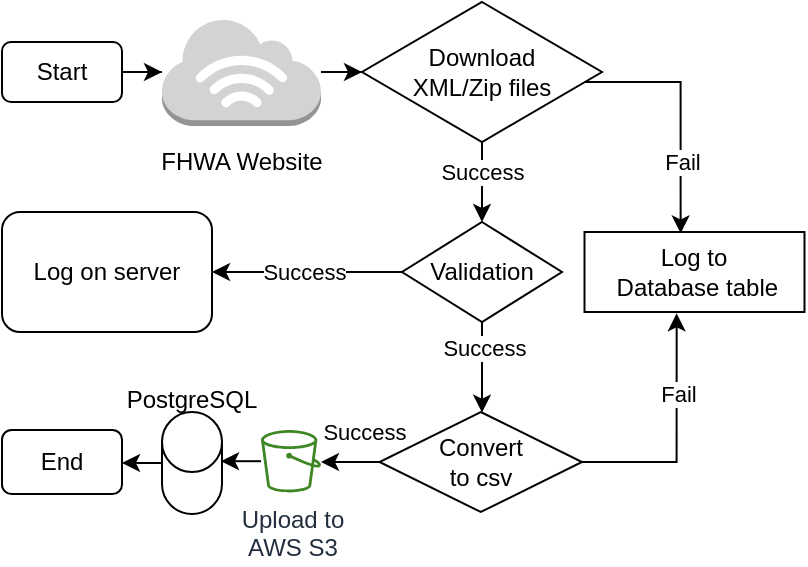 <mxfile version="21.2.4" type="github">
  <diagram name="Page-1" id="Ute1aCPzgfMwWKsMdvKK">
    <mxGraphModel dx="1034" dy="430" grid="1" gridSize="10" guides="1" tooltips="1" connect="1" arrows="1" fold="1" page="1" pageScale="1" pageWidth="1600" pageHeight="1200" math="0" shadow="0">
      <root>
        <mxCell id="0" />
        <mxCell id="1" parent="0" />
        <mxCell id="agDRnTZanuVhSQsMpSvM-18" value="" style="edgeStyle=orthogonalEdgeStyle;rounded=0;orthogonalLoop=1;jettySize=auto;html=1;" parent="1" source="agDRnTZanuVhSQsMpSvM-1" target="agDRnTZanuVhSQsMpSvM-6" edge="1">
          <mxGeometry relative="1" as="geometry" />
        </mxCell>
        <mxCell id="agDRnTZanuVhSQsMpSvM-1" value="Start" style="rounded=1;whiteSpace=wrap;html=1;" parent="1" vertex="1">
          <mxGeometry x="120" y="585" width="60" height="30" as="geometry" />
        </mxCell>
        <mxCell id="agDRnTZanuVhSQsMpSvM-19" value="" style="edgeStyle=orthogonalEdgeStyle;rounded=0;orthogonalLoop=1;jettySize=auto;html=1;" parent="1" source="agDRnTZanuVhSQsMpSvM-6" target="agDRnTZanuVhSQsMpSvM-7" edge="1">
          <mxGeometry relative="1" as="geometry" />
        </mxCell>
        <mxCell id="agDRnTZanuVhSQsMpSvM-6" value="" style="outlineConnect=0;dashed=0;verticalLabelPosition=bottom;verticalAlign=top;align=center;html=1;shape=mxgraph.aws3.internet_3;fillColor=#D2D3D3;gradientColor=none;" parent="1" vertex="1">
          <mxGeometry x="200" y="573" width="79.5" height="54" as="geometry" />
        </mxCell>
        <mxCell id="agDRnTZanuVhSQsMpSvM-23" value="" style="edgeStyle=orthogonalEdgeStyle;rounded=0;orthogonalLoop=1;jettySize=auto;html=1;" parent="1" source="agDRnTZanuVhSQsMpSvM-7" target="agDRnTZanuVhSQsMpSvM-8" edge="1">
          <mxGeometry relative="1" as="geometry">
            <Array as="points">
              <mxPoint x="360" y="670" />
              <mxPoint x="360" y="670" />
            </Array>
          </mxGeometry>
        </mxCell>
        <mxCell id="agDRnTZanuVhSQsMpSvM-41" value="Success" style="edgeLabel;html=1;align=center;verticalAlign=middle;resizable=0;points=[];" parent="agDRnTZanuVhSQsMpSvM-23" vertex="1" connectable="0">
          <mxGeometry x="-0.343" y="-1" relative="1" as="geometry">
            <mxPoint x="1" y="2" as="offset" />
          </mxGeometry>
        </mxCell>
        <mxCell id="agDRnTZanuVhSQsMpSvM-35" value="" style="edgeStyle=orthogonalEdgeStyle;rounded=0;orthogonalLoop=1;jettySize=auto;html=1;entryX=0.437;entryY=0.017;entryDx=0;entryDy=0;entryPerimeter=0;" parent="1" target="agDRnTZanuVhSQsMpSvM-34" edge="1">
          <mxGeometry relative="1" as="geometry">
            <Array as="points">
              <mxPoint x="459" y="605" />
            </Array>
            <mxPoint x="380" y="605" as="sourcePoint" />
            <mxPoint x="460" y="685" as="targetPoint" />
          </mxGeometry>
        </mxCell>
        <mxCell id="agDRnTZanuVhSQsMpSvM-40" value="Fail" style="edgeLabel;html=1;align=center;verticalAlign=middle;resizable=0;points=[];" parent="agDRnTZanuVhSQsMpSvM-35" vertex="1" connectable="0">
          <mxGeometry x="-0.057" y="-8" relative="1" as="geometry">
            <mxPoint x="7" y="32" as="offset" />
          </mxGeometry>
        </mxCell>
        <mxCell id="agDRnTZanuVhSQsMpSvM-7" value="Download &lt;br&gt;XML/Zip files" style="rhombus;whiteSpace=wrap;html=1;" parent="1" vertex="1">
          <mxGeometry x="300" y="565" width="120" height="70" as="geometry" />
        </mxCell>
        <mxCell id="agDRnTZanuVhSQsMpSvM-25" value="" style="edgeStyle=orthogonalEdgeStyle;rounded=0;orthogonalLoop=1;jettySize=auto;html=1;" parent="1" source="agDRnTZanuVhSQsMpSvM-8" target="agDRnTZanuVhSQsMpSvM-9" edge="1">
          <mxGeometry relative="1" as="geometry">
            <Array as="points">
              <mxPoint x="398" y="800" />
              <mxPoint x="398" y="800" />
            </Array>
          </mxGeometry>
        </mxCell>
        <mxCell id="agDRnTZanuVhSQsMpSvM-42" value="Success" style="edgeLabel;html=1;align=center;verticalAlign=middle;resizable=0;points=[];" parent="agDRnTZanuVhSQsMpSvM-25" vertex="1" connectable="0">
          <mxGeometry x="0.315" y="-2" relative="1" as="geometry">
            <mxPoint x="3" y="-17" as="offset" />
          </mxGeometry>
        </mxCell>
        <mxCell id="agDRnTZanuVhSQsMpSvM-37" value="" style="edgeStyle=orthogonalEdgeStyle;rounded=0;orthogonalLoop=1;jettySize=auto;html=1;" parent="1" source="agDRnTZanuVhSQsMpSvM-8" target="agDRnTZanuVhSQsMpSvM-10" edge="1">
          <mxGeometry relative="1" as="geometry" />
        </mxCell>
        <mxCell id="agDRnTZanuVhSQsMpSvM-50" value="Success" style="edgeLabel;html=1;align=center;verticalAlign=middle;resizable=0;points=[];" parent="agDRnTZanuVhSQsMpSvM-37" vertex="1" connectable="0">
          <mxGeometry x="-0.272" relative="1" as="geometry">
            <mxPoint x="-15" as="offset" />
          </mxGeometry>
        </mxCell>
        <mxCell id="agDRnTZanuVhSQsMpSvM-8" value="Validation" style="rhombus;whiteSpace=wrap;html=1;" parent="1" vertex="1">
          <mxGeometry x="320" y="675" width="80" height="50" as="geometry" />
        </mxCell>
        <mxCell id="agDRnTZanuVhSQsMpSvM-27" value="" style="edgeStyle=orthogonalEdgeStyle;rounded=0;orthogonalLoop=1;jettySize=auto;html=1;" parent="1" source="agDRnTZanuVhSQsMpSvM-9" target="agDRnTZanuVhSQsMpSvM-12" edge="1">
          <mxGeometry relative="1" as="geometry">
            <Array as="points">
              <mxPoint x="300" y="795" />
              <mxPoint x="300" y="795" />
            </Array>
          </mxGeometry>
        </mxCell>
        <mxCell id="agDRnTZanuVhSQsMpSvM-43" value="Success" style="edgeLabel;html=1;align=center;verticalAlign=middle;resizable=0;points=[];" parent="agDRnTZanuVhSQsMpSvM-27" vertex="1" connectable="0">
          <mxGeometry x="-0.198" y="-1" relative="1" as="geometry">
            <mxPoint x="3" y="-14" as="offset" />
          </mxGeometry>
        </mxCell>
        <mxCell id="TiLJunxs_vt4vC1ETGpS-1" style="edgeStyle=orthogonalEdgeStyle;rounded=0;orthogonalLoop=1;jettySize=auto;html=1;entryX=0.419;entryY=1.017;entryDx=0;entryDy=0;entryPerimeter=0;" edge="1" parent="1" source="agDRnTZanuVhSQsMpSvM-9" target="agDRnTZanuVhSQsMpSvM-34">
          <mxGeometry relative="1" as="geometry" />
        </mxCell>
        <mxCell id="TiLJunxs_vt4vC1ETGpS-5" value="Fail" style="edgeLabel;html=1;align=center;verticalAlign=middle;resizable=0;points=[];" vertex="1" connectable="0" parent="TiLJunxs_vt4vC1ETGpS-1">
          <mxGeometry x="0.101" relative="1" as="geometry">
            <mxPoint y="-15" as="offset" />
          </mxGeometry>
        </mxCell>
        <mxCell id="agDRnTZanuVhSQsMpSvM-9" value="Convert&lt;br&gt;to csv" style="rhombus;whiteSpace=wrap;html=1;" parent="1" vertex="1">
          <mxGeometry x="308.75" y="770" width="101.25" height="50" as="geometry" />
        </mxCell>
        <mxCell id="agDRnTZanuVhSQsMpSvM-10" value="Log on server" style="rounded=1;whiteSpace=wrap;html=1;" parent="1" vertex="1">
          <mxGeometry x="120" y="670" width="105" height="60" as="geometry" />
        </mxCell>
        <mxCell id="agDRnTZanuVhSQsMpSvM-49" style="edgeStyle=orthogonalEdgeStyle;rounded=0;orthogonalLoop=1;jettySize=auto;html=1;entryX=1;entryY=0.5;entryDx=0;entryDy=0;entryPerimeter=0;" parent="1" source="agDRnTZanuVhSQsMpSvM-12" target="agDRnTZanuVhSQsMpSvM-13" edge="1">
          <mxGeometry relative="1" as="geometry" />
        </mxCell>
        <mxCell id="agDRnTZanuVhSQsMpSvM-12" value="Upload to &lt;br&gt;AWS S3" style="sketch=0;outlineConnect=0;fontColor=#232F3E;gradientColor=none;fillColor=#3F8624;strokeColor=none;dashed=0;verticalLabelPosition=bottom;verticalAlign=top;align=center;html=1;fontSize=12;fontStyle=0;aspect=fixed;pointerEvents=1;shape=mxgraph.aws4.bucket;" parent="1" vertex="1">
          <mxGeometry x="249.5" y="779" width="30" height="31.2" as="geometry" />
        </mxCell>
        <mxCell id="agDRnTZanuVhSQsMpSvM-32" value="" style="edgeStyle=orthogonalEdgeStyle;rounded=0;orthogonalLoop=1;jettySize=auto;html=1;" parent="1" source="agDRnTZanuVhSQsMpSvM-13" target="agDRnTZanuVhSQsMpSvM-14" edge="1">
          <mxGeometry relative="1" as="geometry" />
        </mxCell>
        <mxCell id="agDRnTZanuVhSQsMpSvM-13" value="" style="shape=cylinder3;whiteSpace=wrap;html=1;boundedLbl=1;backgroundOutline=1;size=15;" parent="1" vertex="1">
          <mxGeometry x="200" y="770" width="30" height="51" as="geometry" />
        </mxCell>
        <mxCell id="agDRnTZanuVhSQsMpSvM-14" value="End" style="rounded=1;whiteSpace=wrap;html=1;" parent="1" vertex="1">
          <mxGeometry x="120" y="779" width="60" height="32" as="geometry" />
        </mxCell>
        <mxCell id="agDRnTZanuVhSQsMpSvM-34" value="Log to&lt;br&gt;&amp;nbsp;Database table" style="whiteSpace=wrap;html=1;" parent="1" vertex="1">
          <mxGeometry x="411.25" y="680" width="110" height="40" as="geometry" />
        </mxCell>
        <mxCell id="agDRnTZanuVhSQsMpSvM-53" value="PostgreSQL" style="text;strokeColor=none;align=center;fillColor=none;html=1;verticalAlign=middle;whiteSpace=wrap;rounded=0;" parent="1" vertex="1">
          <mxGeometry x="184.75" y="749" width="60" height="30" as="geometry" />
        </mxCell>
        <mxCell id="EW4sewYBrOMynJQrCvWK-1" value="FHWA Website" style="text;strokeColor=none;align=center;fillColor=none;html=1;verticalAlign=middle;whiteSpace=wrap;rounded=0;" parent="1" vertex="1">
          <mxGeometry x="184.75" y="630" width="110" height="30" as="geometry" />
        </mxCell>
      </root>
    </mxGraphModel>
  </diagram>
</mxfile>
